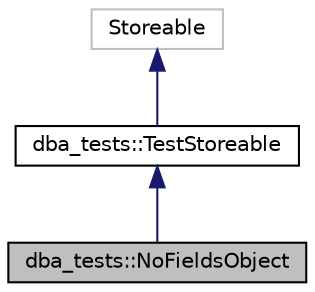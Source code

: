 digraph "dba_tests::NoFieldsObject"
{
  edge [fontname="Helvetica",fontsize="10",labelfontname="Helvetica",labelfontsize="10"];
  node [fontname="Helvetica",fontsize="10",shape=record];
  Node1 [label="dba_tests::NoFieldsObject",height=0.2,width=0.4,color="black", fillcolor="grey75", style="filled" fontcolor="black"];
  Node2 -> Node1 [dir="back",color="midnightblue",fontsize="10",style="solid",fontname="Helvetica"];
  Node2 [label="dba_tests::TestStoreable",height=0.2,width=0.4,color="black", fillcolor="white", style="filled",URL="$classdba__tests_1_1_test_storeable.html"];
  Node3 -> Node2 [dir="back",color="midnightblue",fontsize="10",style="solid",fontname="Helvetica"];
  Node3 [label="Storeable",height=0.2,width=0.4,color="grey75", fillcolor="white", style="filled"];
}
